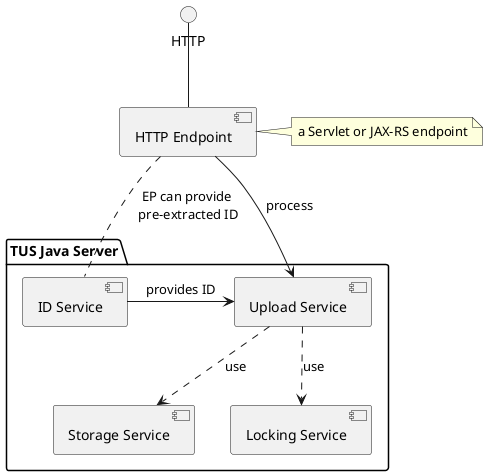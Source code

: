 @startuml
interface "HTTP" as http
component [HTTP Endpoint] as ep

http -- ep
note right of ep : a Servlet or JAX-RS endpoint

package "TUS Java Server" {
    component [Upload Service] as tus
    component [ID Service] as tusids
    component [Storage Service] as storage
    component [Locking Service] as locking

    ep --> tus : process
    ep .. tusids : EP can provide\n pre-extracted ID
    tusids -> tus : provides ID

    tus ..> storage : use
    tus ..> locking : use
}
@enduml